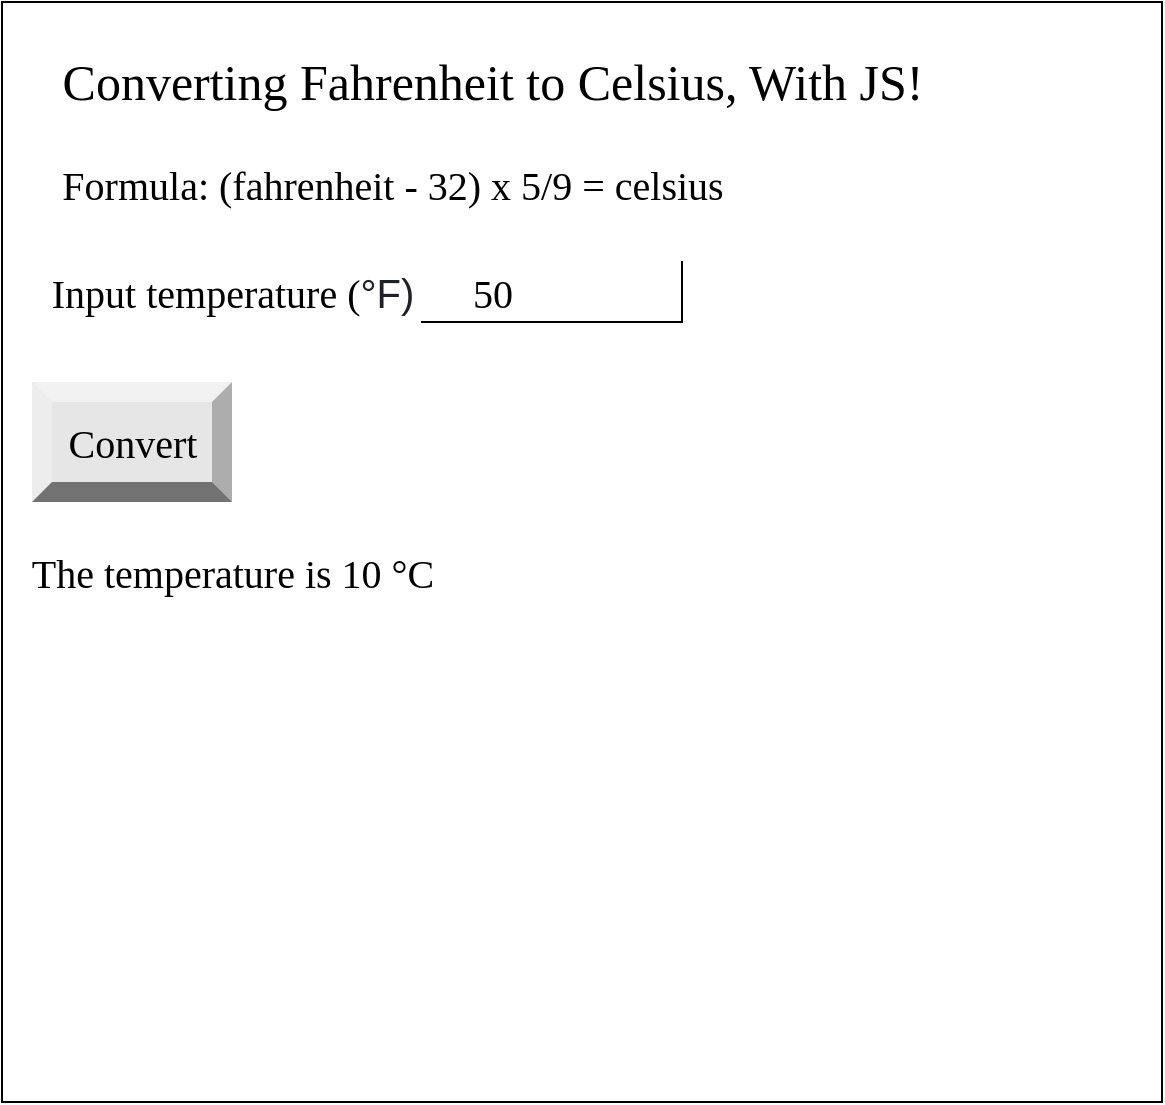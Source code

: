<mxfile>
    <diagram id="pwfEUcc8HPc4A_eNlEPT" name="Page-1">
        <mxGraphModel dx="594" dy="561" grid="1" gridSize="10" guides="1" tooltips="1" connect="1" arrows="1" fold="1" page="1" pageScale="1" pageWidth="850" pageHeight="1100" math="0" shadow="0">
            <root>
                <mxCell id="0"/>
                <mxCell id="1" parent="0"/>
                <mxCell id="2" value="" style="verticalLabelPosition=bottom;verticalAlign=top;html=1;shape=mxgraph.basic.rect;fillColor2=none;strokeWidth=1;size=20;indent=5;" vertex="1" parent="1">
                    <mxGeometry x="20" y="20" width="580" height="550" as="geometry"/>
                </mxCell>
                <mxCell id="3" value="Converting Fahrenheit to Celsius, With JS!" style="text;html=1;align=center;verticalAlign=middle;resizable=0;points=[];autosize=1;strokeColor=none;fillColor=none;fontFamily=Times New Roman;fontSize=25;" vertex="1" parent="1">
                    <mxGeometry x="40" y="40" width="450" height="40" as="geometry"/>
                </mxCell>
                <mxCell id="4" value="&lt;font style=&quot;font-size: 20px&quot;&gt;Formula: (fahrenheit - 32) x 5/9 = celsius&lt;/font&gt;" style="text;html=1;align=center;verticalAlign=middle;resizable=0;points=[];autosize=1;strokeColor=none;fillColor=none;fontSize=25;fontFamily=Times New Roman;" vertex="1" parent="1">
                    <mxGeometry x="40" y="90" width="350" height="40" as="geometry"/>
                </mxCell>
                <mxCell id="5" value="" style="shape=partialRectangle;whiteSpace=wrap;html=1;top=0;left=0;fillColor=none;fontFamily=Times New Roman;fontSize=20;" vertex="1" parent="1">
                    <mxGeometry x="230" y="150" width="130" height="30" as="geometry"/>
                </mxCell>
                <mxCell id="6" value="&lt;font style=&quot;font-size: 20px&quot;&gt;Input temperature (&lt;span style=&quot;color: rgb(32 , 33 , 36) ; font-family: &amp;#34;arial&amp;#34; , sans-serif ; text-align: left ; background-color: rgb(255 , 255 , 255)&quot;&gt;°F)&lt;/span&gt;&lt;/font&gt;" style="text;html=1;align=center;verticalAlign=middle;resizable=0;points=[];autosize=1;strokeColor=none;fillColor=none;fontSize=20;fontFamily=Times New Roman;" vertex="1" parent="1">
                    <mxGeometry x="35" y="150" width="200" height="30" as="geometry"/>
                </mxCell>
                <mxCell id="7" value="Convert" style="labelPosition=center;verticalLabelPosition=middle;align=center;html=1;shape=mxgraph.basic.shaded_button;dx=10;fillColor=#E6E6E6;strokeColor=none;fontFamily=Times New Roman;fontSize=20;" vertex="1" parent="1">
                    <mxGeometry x="35" y="210" width="100" height="60" as="geometry"/>
                </mxCell>
                <mxCell id="8" value="50" style="text;html=1;align=center;verticalAlign=middle;resizable=0;points=[];autosize=1;strokeColor=none;fillColor=none;fontSize=20;fontFamily=Times New Roman;" vertex="1" parent="1">
                    <mxGeometry x="245" y="150" width="40" height="30" as="geometry"/>
                </mxCell>
                <mxCell id="9" value="&lt;font style=&quot;font-size: 20px&quot;&gt;The temperature is 10&amp;nbsp;&lt;span&gt;°C&lt;/span&gt;&lt;/font&gt;" style="text;html=1;align=center;verticalAlign=middle;resizable=0;points=[];autosize=1;strokeColor=none;fillColor=none;fontSize=20;fontFamily=Times New Roman;" vertex="1" parent="1">
                    <mxGeometry x="25" y="290" width="220" height="30" as="geometry"/>
                </mxCell>
            </root>
        </mxGraphModel>
    </diagram>
</mxfile>